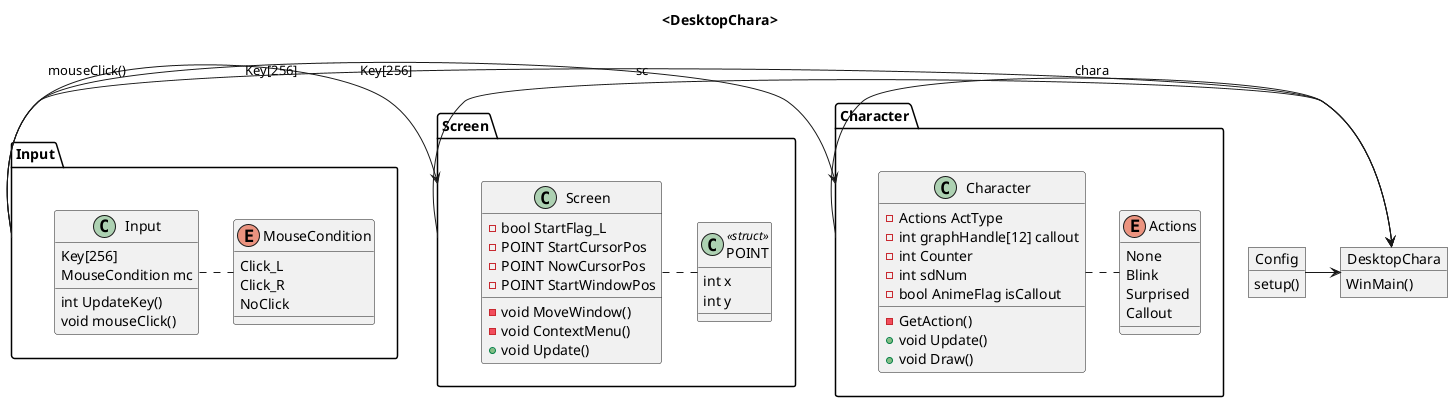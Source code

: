 @startuml

title <DesktopChara>

object DesktopChara{
    WinMain()
}

object Config {
    setup()
}

package Input {
    enum MouseCondition {
        Click_L
        Click_R
        NoClick
    }

    class Input {
        Key[256]
        MouseCondition mc
        int UpdateKey()
        void mouseClick()
    }

    MouseCondition .le- Input
}



package Screen {
    class POINT <<struct>>{
        int x
        int y
    }

    class Screen {
        -bool StartFlag_L
        -POINT StartCursorPos
        -POINT NowCursorPos
        -POINT StartWindowPos
        -void MoveWindow()
        -void ContextMenu()
        +void Update()
    }

    POINT .le- Screen
}

package Character {
    enum Actions {
        None
        Blink
        Surprised
        Callout
    }

    class Character {
        -Actions ActType
        -int graphHandle[12] callout
        -int Counter
        -int sdNum
        -bool AnimeFlag isCallout

        -GetAction()
        +void Update()
        +void Draw()
    }

    Actions .le- Character
}

Input -> Screen :mouseClick()
Input -> Character :Key[256]

Character -> DesktopChara :chara
Screen -> DesktopChara :sc
Config -ri> DesktopChara
Input -> DesktopChara :Key[256]

@endtuml
